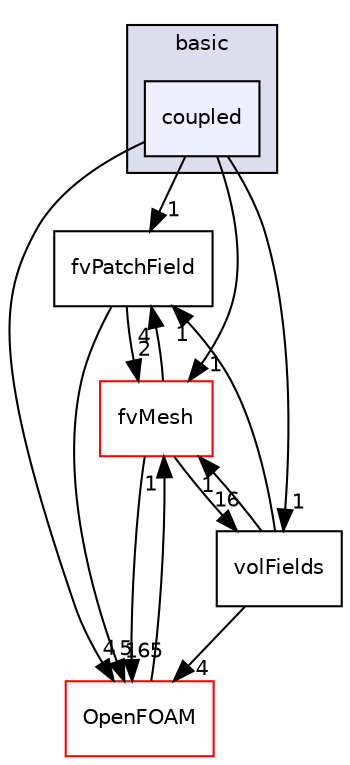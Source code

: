 digraph "src/finiteVolume/fields/fvPatchFields/basic/coupled" {
  bgcolor=transparent;
  compound=true
  node [ fontsize="10", fontname="Helvetica"];
  edge [ labelfontsize="10", labelfontname="Helvetica"];
  subgraph clusterdir_546b14c9025d30bb5b92fa069dbdd82c {
    graph [ bgcolor="#ddddee", pencolor="black", label="basic" fontname="Helvetica", fontsize="10", URL="dir_546b14c9025d30bb5b92fa069dbdd82c.html"]
  dir_08b92789dba2410395a2adfa89899a74 [shape=box, label="coupled", style="filled", fillcolor="#eeeeff", pencolor="black", URL="dir_08b92789dba2410395a2adfa89899a74.html"];
  }
  dir_6b9423849569a7ee618201e7cfce9eaa [shape=box label="fvPatchField" URL="dir_6b9423849569a7ee618201e7cfce9eaa.html"];
  dir_c382fa095c9c33d8673c0dd60aaef275 [shape=box label="fvMesh" color="red" URL="dir_c382fa095c9c33d8673c0dd60aaef275.html"];
  dir_bd8bf7fa65467c460a50eacc456ce356 [shape=box label="volFields" URL="dir_bd8bf7fa65467c460a50eacc456ce356.html"];
  dir_c5473ff19b20e6ec4dfe5c310b3778a8 [shape=box label="OpenFOAM" color="red" URL="dir_c5473ff19b20e6ec4dfe5c310b3778a8.html"];
  dir_6b9423849569a7ee618201e7cfce9eaa->dir_c382fa095c9c33d8673c0dd60aaef275 [headlabel="2", labeldistance=1.5 headhref="dir_001036_001119.html"];
  dir_6b9423849569a7ee618201e7cfce9eaa->dir_c5473ff19b20e6ec4dfe5c310b3778a8 [headlabel="5", labeldistance=1.5 headhref="dir_001036_001950.html"];
  dir_c382fa095c9c33d8673c0dd60aaef275->dir_6b9423849569a7ee618201e7cfce9eaa [headlabel="4", labeldistance=1.5 headhref="dir_001119_001036.html"];
  dir_c382fa095c9c33d8673c0dd60aaef275->dir_bd8bf7fa65467c460a50eacc456ce356 [headlabel="16", labeldistance=1.5 headhref="dir_001119_001057.html"];
  dir_c382fa095c9c33d8673c0dd60aaef275->dir_c5473ff19b20e6ec4dfe5c310b3778a8 [headlabel="165", labeldistance=1.5 headhref="dir_001119_001950.html"];
  dir_bd8bf7fa65467c460a50eacc456ce356->dir_6b9423849569a7ee618201e7cfce9eaa [headlabel="1", labeldistance=1.5 headhref="dir_001057_001036.html"];
  dir_bd8bf7fa65467c460a50eacc456ce356->dir_c382fa095c9c33d8673c0dd60aaef275 [headlabel="1", labeldistance=1.5 headhref="dir_001057_001119.html"];
  dir_bd8bf7fa65467c460a50eacc456ce356->dir_c5473ff19b20e6ec4dfe5c310b3778a8 [headlabel="4", labeldistance=1.5 headhref="dir_001057_001950.html"];
  dir_c5473ff19b20e6ec4dfe5c310b3778a8->dir_c382fa095c9c33d8673c0dd60aaef275 [headlabel="1", labeldistance=1.5 headhref="dir_001950_001119.html"];
  dir_08b92789dba2410395a2adfa89899a74->dir_6b9423849569a7ee618201e7cfce9eaa [headlabel="1", labeldistance=1.5 headhref="dir_000936_001036.html"];
  dir_08b92789dba2410395a2adfa89899a74->dir_c382fa095c9c33d8673c0dd60aaef275 [headlabel="1", labeldistance=1.5 headhref="dir_000936_001119.html"];
  dir_08b92789dba2410395a2adfa89899a74->dir_bd8bf7fa65467c460a50eacc456ce356 [headlabel="1", labeldistance=1.5 headhref="dir_000936_001057.html"];
  dir_08b92789dba2410395a2adfa89899a74->dir_c5473ff19b20e6ec4dfe5c310b3778a8 [headlabel="4", labeldistance=1.5 headhref="dir_000936_001950.html"];
}

